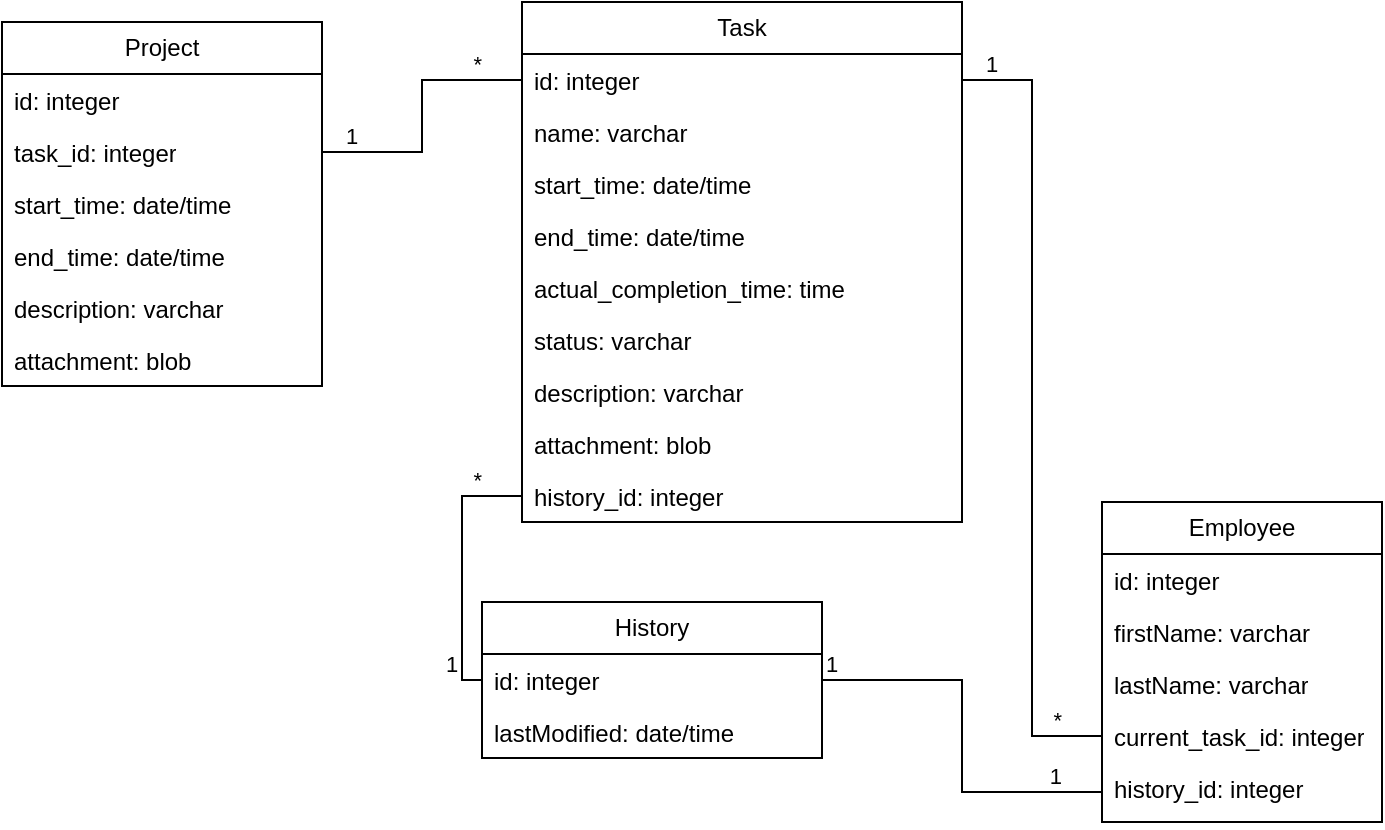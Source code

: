 <mxfile version="24.4.13" type="github">
  <diagram name="Страница — 1" id="1XmsDNhjAmmeua2q7J8N">
    <mxGraphModel dx="1430" dy="781" grid="1" gridSize="10" guides="1" tooltips="1" connect="1" arrows="1" fold="1" page="1" pageScale="1" pageWidth="827" pageHeight="1169" math="0" shadow="0">
      <root>
        <mxCell id="0" />
        <mxCell id="1" parent="0" />
        <mxCell id="RUVpXgQ6pnVlFUIPlwBY-1" value="Employee" style="swimlane;fontStyle=0;childLayout=stackLayout;horizontal=1;startSize=26;fillColor=none;horizontalStack=0;resizeParent=1;resizeParentMax=0;resizeLast=0;collapsible=1;marginBottom=0;whiteSpace=wrap;html=1;" vertex="1" parent="1">
          <mxGeometry x="580" y="280" width="140" height="160" as="geometry" />
        </mxCell>
        <mxCell id="RUVpXgQ6pnVlFUIPlwBY-19" value="id: integer" style="text;strokeColor=none;fillColor=none;align=left;verticalAlign=top;spacingLeft=4;spacingRight=4;overflow=hidden;rotatable=0;points=[[0,0.5],[1,0.5]];portConstraint=eastwest;whiteSpace=wrap;html=1;" vertex="1" parent="RUVpXgQ6pnVlFUIPlwBY-1">
          <mxGeometry y="26" width="140" height="26" as="geometry" />
        </mxCell>
        <mxCell id="RUVpXgQ6pnVlFUIPlwBY-24" value="firstName: varchar" style="text;strokeColor=none;fillColor=none;align=left;verticalAlign=top;spacingLeft=4;spacingRight=4;overflow=hidden;rotatable=0;points=[[0,0.5],[1,0.5]];portConstraint=eastwest;whiteSpace=wrap;html=1;" vertex="1" parent="RUVpXgQ6pnVlFUIPlwBY-1">
          <mxGeometry y="52" width="140" height="26" as="geometry" />
        </mxCell>
        <mxCell id="RUVpXgQ6pnVlFUIPlwBY-25" value="lastName: varchar" style="text;strokeColor=none;fillColor=none;align=left;verticalAlign=top;spacingLeft=4;spacingRight=4;overflow=hidden;rotatable=0;points=[[0,0.5],[1,0.5]];portConstraint=eastwest;whiteSpace=wrap;html=1;" vertex="1" parent="RUVpXgQ6pnVlFUIPlwBY-1">
          <mxGeometry y="78" width="140" height="26" as="geometry" />
        </mxCell>
        <mxCell id="RUVpXgQ6pnVlFUIPlwBY-30" value="current_task_id: integer" style="text;strokeColor=none;fillColor=none;align=left;verticalAlign=top;spacingLeft=4;spacingRight=4;overflow=hidden;rotatable=0;points=[[0,0.5],[1,0.5]];portConstraint=eastwest;whiteSpace=wrap;html=1;" vertex="1" parent="RUVpXgQ6pnVlFUIPlwBY-1">
          <mxGeometry y="104" width="140" height="26" as="geometry" />
        </mxCell>
        <mxCell id="RUVpXgQ6pnVlFUIPlwBY-31" value="history_id: integer" style="text;strokeColor=none;fillColor=none;align=left;verticalAlign=top;spacingLeft=4;spacingRight=4;overflow=hidden;rotatable=0;points=[[0,0.5],[1,0.5]];portConstraint=eastwest;whiteSpace=wrap;html=1;" vertex="1" parent="RUVpXgQ6pnVlFUIPlwBY-1">
          <mxGeometry y="130" width="140" height="30" as="geometry" />
        </mxCell>
        <mxCell id="RUVpXgQ6pnVlFUIPlwBY-5" value="Task" style="swimlane;fontStyle=0;childLayout=stackLayout;horizontal=1;startSize=26;fillColor=none;horizontalStack=0;resizeParent=1;resizeParentMax=0;resizeLast=0;collapsible=1;marginBottom=0;whiteSpace=wrap;html=1;" vertex="1" parent="1">
          <mxGeometry x="290" y="30" width="220" height="260" as="geometry" />
        </mxCell>
        <mxCell id="RUVpXgQ6pnVlFUIPlwBY-6" value="id: integer" style="text;strokeColor=none;fillColor=none;align=left;verticalAlign=top;spacingLeft=4;spacingRight=4;overflow=hidden;rotatable=0;points=[[0,0.5],[1,0.5]];portConstraint=eastwest;whiteSpace=wrap;html=1;" vertex="1" parent="RUVpXgQ6pnVlFUIPlwBY-5">
          <mxGeometry y="26" width="220" height="26" as="geometry" />
        </mxCell>
        <mxCell id="RUVpXgQ6pnVlFUIPlwBY-8" value="name: varchar" style="text;strokeColor=none;fillColor=none;align=left;verticalAlign=top;spacingLeft=4;spacingRight=4;overflow=hidden;rotatable=0;points=[[0,0.5],[1,0.5]];portConstraint=eastwest;whiteSpace=wrap;html=1;" vertex="1" parent="RUVpXgQ6pnVlFUIPlwBY-5">
          <mxGeometry y="52" width="220" height="26" as="geometry" />
        </mxCell>
        <mxCell id="RUVpXgQ6pnVlFUIPlwBY-20" value="start_time: date/time" style="text;strokeColor=none;fillColor=none;align=left;verticalAlign=top;spacingLeft=4;spacingRight=4;overflow=hidden;rotatable=0;points=[[0,0.5],[1,0.5]];portConstraint=eastwest;whiteSpace=wrap;html=1;" vertex="1" parent="RUVpXgQ6pnVlFUIPlwBY-5">
          <mxGeometry y="78" width="220" height="26" as="geometry" />
        </mxCell>
        <mxCell id="RUVpXgQ6pnVlFUIPlwBY-21" value="end_time: date/time" style="text;strokeColor=none;fillColor=none;align=left;verticalAlign=top;spacingLeft=4;spacingRight=4;overflow=hidden;rotatable=0;points=[[0,0.5],[1,0.5]];portConstraint=eastwest;whiteSpace=wrap;html=1;" vertex="1" parent="RUVpXgQ6pnVlFUIPlwBY-5">
          <mxGeometry y="104" width="220" height="26" as="geometry" />
        </mxCell>
        <mxCell id="RUVpXgQ6pnVlFUIPlwBY-62" value="actual_completion_time: time" style="text;strokeColor=none;fillColor=none;align=left;verticalAlign=top;spacingLeft=4;spacingRight=4;overflow=hidden;rotatable=0;points=[[0,0.5],[1,0.5]];portConstraint=eastwest;whiteSpace=wrap;html=1;" vertex="1" parent="RUVpXgQ6pnVlFUIPlwBY-5">
          <mxGeometry y="130" width="220" height="26" as="geometry" />
        </mxCell>
        <mxCell id="RUVpXgQ6pnVlFUIPlwBY-22" value="status: varchar" style="text;strokeColor=none;fillColor=none;align=left;verticalAlign=top;spacingLeft=4;spacingRight=4;overflow=hidden;rotatable=0;points=[[0,0.5],[1,0.5]];portConstraint=eastwest;whiteSpace=wrap;html=1;" vertex="1" parent="RUVpXgQ6pnVlFUIPlwBY-5">
          <mxGeometry y="156" width="220" height="26" as="geometry" />
        </mxCell>
        <mxCell id="RUVpXgQ6pnVlFUIPlwBY-56" value="description: varchar" style="text;strokeColor=none;fillColor=none;align=left;verticalAlign=top;spacingLeft=4;spacingRight=4;overflow=hidden;rotatable=0;points=[[0,0.5],[1,0.5]];portConstraint=eastwest;whiteSpace=wrap;html=1;" vertex="1" parent="RUVpXgQ6pnVlFUIPlwBY-5">
          <mxGeometry y="182" width="220" height="26" as="geometry" />
        </mxCell>
        <mxCell id="RUVpXgQ6pnVlFUIPlwBY-61" value="attachment: blob" style="text;strokeColor=none;fillColor=none;align=left;verticalAlign=top;spacingLeft=4;spacingRight=4;overflow=hidden;rotatable=0;points=[[0,0.5],[1,0.5]];portConstraint=eastwest;whiteSpace=wrap;html=1;" vertex="1" parent="RUVpXgQ6pnVlFUIPlwBY-5">
          <mxGeometry y="208" width="220" height="26" as="geometry" />
        </mxCell>
        <mxCell id="RUVpXgQ6pnVlFUIPlwBY-27" value="history_id: integer" style="text;strokeColor=none;fillColor=none;align=left;verticalAlign=top;spacingLeft=4;spacingRight=4;overflow=hidden;rotatable=0;points=[[0,0.5],[1,0.5]];portConstraint=eastwest;whiteSpace=wrap;html=1;" vertex="1" parent="RUVpXgQ6pnVlFUIPlwBY-5">
          <mxGeometry y="234" width="220" height="26" as="geometry" />
        </mxCell>
        <mxCell id="RUVpXgQ6pnVlFUIPlwBY-9" value="Project" style="swimlane;fontStyle=0;childLayout=stackLayout;horizontal=1;startSize=26;fillColor=none;horizontalStack=0;resizeParent=1;resizeParentMax=0;resizeLast=0;collapsible=1;marginBottom=0;whiteSpace=wrap;html=1;" vertex="1" parent="1">
          <mxGeometry x="30" y="40" width="160" height="182" as="geometry" />
        </mxCell>
        <mxCell id="RUVpXgQ6pnVlFUIPlwBY-17" value="id: integer" style="text;strokeColor=none;fillColor=none;align=left;verticalAlign=top;spacingLeft=4;spacingRight=4;overflow=hidden;rotatable=0;points=[[0,0.5],[1,0.5]];portConstraint=eastwest;whiteSpace=wrap;html=1;" vertex="1" parent="RUVpXgQ6pnVlFUIPlwBY-9">
          <mxGeometry y="26" width="160" height="26" as="geometry" />
        </mxCell>
        <mxCell id="RUVpXgQ6pnVlFUIPlwBY-10" value="task_id: integer" style="text;strokeColor=none;fillColor=none;align=left;verticalAlign=top;spacingLeft=4;spacingRight=4;overflow=hidden;rotatable=0;points=[[0,0.5],[1,0.5]];portConstraint=eastwest;whiteSpace=wrap;html=1;" vertex="1" parent="RUVpXgQ6pnVlFUIPlwBY-9">
          <mxGeometry y="52" width="160" height="26" as="geometry" />
        </mxCell>
        <mxCell id="RUVpXgQ6pnVlFUIPlwBY-57" value="start_time: date/time" style="text;strokeColor=none;fillColor=none;align=left;verticalAlign=top;spacingLeft=4;spacingRight=4;overflow=hidden;rotatable=0;points=[[0,0.5],[1,0.5]];portConstraint=eastwest;whiteSpace=wrap;html=1;" vertex="1" parent="RUVpXgQ6pnVlFUIPlwBY-9">
          <mxGeometry y="78" width="160" height="26" as="geometry" />
        </mxCell>
        <mxCell id="RUVpXgQ6pnVlFUIPlwBY-58" value="end_time: date/time" style="text;strokeColor=none;fillColor=none;align=left;verticalAlign=top;spacingLeft=4;spacingRight=4;overflow=hidden;rotatable=0;points=[[0,0.5],[1,0.5]];portConstraint=eastwest;whiteSpace=wrap;html=1;" vertex="1" parent="RUVpXgQ6pnVlFUIPlwBY-9">
          <mxGeometry y="104" width="160" height="26" as="geometry" />
        </mxCell>
        <mxCell id="RUVpXgQ6pnVlFUIPlwBY-54" value="description: varchar" style="text;strokeColor=none;fillColor=none;align=left;verticalAlign=top;spacingLeft=4;spacingRight=4;overflow=hidden;rotatable=0;points=[[0,0.5],[1,0.5]];portConstraint=eastwest;whiteSpace=wrap;html=1;" vertex="1" parent="RUVpXgQ6pnVlFUIPlwBY-9">
          <mxGeometry y="130" width="160" height="26" as="geometry" />
        </mxCell>
        <mxCell id="RUVpXgQ6pnVlFUIPlwBY-59" value="attachment: blob" style="text;strokeColor=none;fillColor=none;align=left;verticalAlign=top;spacingLeft=4;spacingRight=4;overflow=hidden;rotatable=0;points=[[0,0.5],[1,0.5]];portConstraint=eastwest;whiteSpace=wrap;html=1;" vertex="1" parent="RUVpXgQ6pnVlFUIPlwBY-9">
          <mxGeometry y="156" width="160" height="26" as="geometry" />
        </mxCell>
        <mxCell id="RUVpXgQ6pnVlFUIPlwBY-13" value="History" style="swimlane;fontStyle=0;childLayout=stackLayout;horizontal=1;startSize=26;fillColor=none;horizontalStack=0;resizeParent=1;resizeParentMax=0;resizeLast=0;collapsible=1;marginBottom=0;whiteSpace=wrap;html=1;" vertex="1" parent="1">
          <mxGeometry x="270" y="330" width="170" height="78" as="geometry" />
        </mxCell>
        <mxCell id="RUVpXgQ6pnVlFUIPlwBY-18" value="id: integer" style="text;strokeColor=none;fillColor=none;align=left;verticalAlign=top;spacingLeft=4;spacingRight=4;overflow=hidden;rotatable=0;points=[[0,0.5],[1,0.5]];portConstraint=eastwest;whiteSpace=wrap;html=1;" vertex="1" parent="RUVpXgQ6pnVlFUIPlwBY-13">
          <mxGeometry y="26" width="170" height="26" as="geometry" />
        </mxCell>
        <mxCell id="RUVpXgQ6pnVlFUIPlwBY-15" value="lastModified: date/time" style="text;strokeColor=none;fillColor=none;align=left;verticalAlign=top;spacingLeft=4;spacingRight=4;overflow=hidden;rotatable=0;points=[[0,0.5],[1,0.5]];portConstraint=eastwest;whiteSpace=wrap;html=1;" vertex="1" parent="RUVpXgQ6pnVlFUIPlwBY-13">
          <mxGeometry y="52" width="170" height="26" as="geometry" />
        </mxCell>
        <mxCell id="RUVpXgQ6pnVlFUIPlwBY-41" value="" style="endArrow=none;html=1;edgeStyle=orthogonalEdgeStyle;rounded=0;exitX=1;exitY=0.5;exitDx=0;exitDy=0;entryX=0;entryY=0.5;entryDx=0;entryDy=0;" edge="1" parent="1" source="RUVpXgQ6pnVlFUIPlwBY-18" target="RUVpXgQ6pnVlFUIPlwBY-31">
          <mxGeometry relative="1" as="geometry">
            <mxPoint x="490" y="370" as="sourcePoint" />
            <mxPoint x="650" y="370" as="targetPoint" />
          </mxGeometry>
        </mxCell>
        <mxCell id="RUVpXgQ6pnVlFUIPlwBY-42" value="1" style="edgeLabel;resizable=0;html=1;align=left;verticalAlign=bottom;" connectable="0" vertex="1" parent="RUVpXgQ6pnVlFUIPlwBY-41">
          <mxGeometry x="-1" relative="1" as="geometry" />
        </mxCell>
        <mxCell id="RUVpXgQ6pnVlFUIPlwBY-43" value="1" style="edgeLabel;resizable=0;html=1;align=right;verticalAlign=bottom;" connectable="0" vertex="1" parent="RUVpXgQ6pnVlFUIPlwBY-41">
          <mxGeometry x="1" relative="1" as="geometry">
            <mxPoint x="-20" as="offset" />
          </mxGeometry>
        </mxCell>
        <mxCell id="RUVpXgQ6pnVlFUIPlwBY-44" value="" style="endArrow=none;html=1;edgeStyle=orthogonalEdgeStyle;rounded=0;exitX=1;exitY=0.5;exitDx=0;exitDy=0;entryX=0;entryY=0.5;entryDx=0;entryDy=0;" edge="1" parent="1" source="RUVpXgQ6pnVlFUIPlwBY-6" target="RUVpXgQ6pnVlFUIPlwBY-30">
          <mxGeometry relative="1" as="geometry">
            <mxPoint x="579.51" y="110" as="sourcePoint" />
            <mxPoint x="540" y="300" as="targetPoint" />
          </mxGeometry>
        </mxCell>
        <mxCell id="RUVpXgQ6pnVlFUIPlwBY-45" value="1" style="edgeLabel;resizable=0;html=1;align=left;verticalAlign=bottom;" connectable="0" vertex="1" parent="RUVpXgQ6pnVlFUIPlwBY-44">
          <mxGeometry x="-1" relative="1" as="geometry">
            <mxPoint x="10" as="offset" />
          </mxGeometry>
        </mxCell>
        <mxCell id="RUVpXgQ6pnVlFUIPlwBY-46" value="*" style="edgeLabel;resizable=0;html=1;align=right;verticalAlign=bottom;" connectable="0" vertex="1" parent="RUVpXgQ6pnVlFUIPlwBY-44">
          <mxGeometry x="1" relative="1" as="geometry">
            <mxPoint x="-20" as="offset" />
          </mxGeometry>
        </mxCell>
        <mxCell id="RUVpXgQ6pnVlFUIPlwBY-47" value="" style="endArrow=none;html=1;edgeStyle=orthogonalEdgeStyle;rounded=0;exitX=0;exitY=0.5;exitDx=0;exitDy=0;entryX=0;entryY=0.5;entryDx=0;entryDy=0;" edge="1" parent="1" source="RUVpXgQ6pnVlFUIPlwBY-18" target="RUVpXgQ6pnVlFUIPlwBY-27">
          <mxGeometry relative="1" as="geometry">
            <mxPoint x="60" y="242" as="sourcePoint" />
            <mxPoint x="200" y="328" as="targetPoint" />
          </mxGeometry>
        </mxCell>
        <mxCell id="RUVpXgQ6pnVlFUIPlwBY-48" value="1" style="edgeLabel;resizable=0;html=1;align=left;verticalAlign=bottom;" connectable="0" vertex="1" parent="RUVpXgQ6pnVlFUIPlwBY-47">
          <mxGeometry x="-1" relative="1" as="geometry">
            <mxPoint x="-20" as="offset" />
          </mxGeometry>
        </mxCell>
        <mxCell id="RUVpXgQ6pnVlFUIPlwBY-49" value="*" style="edgeLabel;resizable=0;html=1;align=right;verticalAlign=bottom;" connectable="0" vertex="1" parent="RUVpXgQ6pnVlFUIPlwBY-47">
          <mxGeometry x="1" relative="1" as="geometry">
            <mxPoint x="-20" as="offset" />
          </mxGeometry>
        </mxCell>
        <mxCell id="RUVpXgQ6pnVlFUIPlwBY-51" value="" style="endArrow=none;html=1;edgeStyle=orthogonalEdgeStyle;rounded=0;exitX=1;exitY=0.5;exitDx=0;exitDy=0;entryX=0;entryY=0.5;entryDx=0;entryDy=0;" edge="1" parent="1" source="RUVpXgQ6pnVlFUIPlwBY-10" target="RUVpXgQ6pnVlFUIPlwBY-6">
          <mxGeometry relative="1" as="geometry">
            <mxPoint x="90" y="156" as="sourcePoint" />
            <mxPoint x="230" y="242" as="targetPoint" />
          </mxGeometry>
        </mxCell>
        <mxCell id="RUVpXgQ6pnVlFUIPlwBY-52" value="1" style="edgeLabel;resizable=0;html=1;align=left;verticalAlign=bottom;" connectable="0" vertex="1" parent="RUVpXgQ6pnVlFUIPlwBY-51">
          <mxGeometry x="-1" relative="1" as="geometry">
            <mxPoint x="10" as="offset" />
          </mxGeometry>
        </mxCell>
        <mxCell id="RUVpXgQ6pnVlFUIPlwBY-53" value="*" style="edgeLabel;resizable=0;html=1;align=right;verticalAlign=bottom;" connectable="0" vertex="1" parent="RUVpXgQ6pnVlFUIPlwBY-51">
          <mxGeometry x="1" relative="1" as="geometry">
            <mxPoint x="-20" as="offset" />
          </mxGeometry>
        </mxCell>
      </root>
    </mxGraphModel>
  </diagram>
</mxfile>
